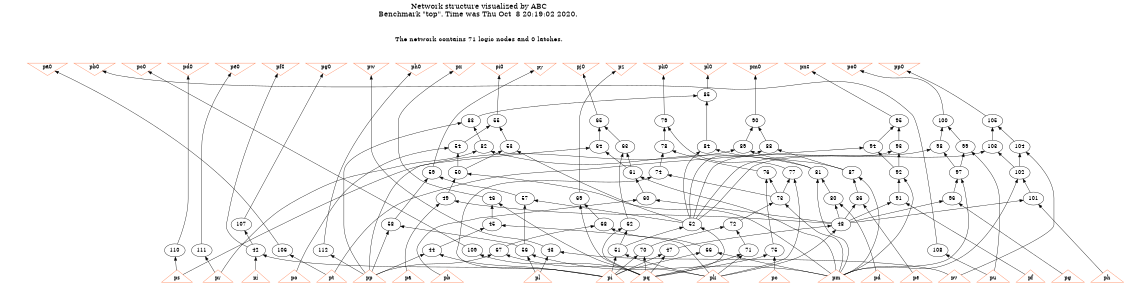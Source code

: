 # Network structure generated by ABC

digraph network {
size = "7.5,10";
center = true;
edge [dir = back];

{
  node [shape = plaintext];
  edge [style = invis];
  LevelTitle1 [label=""];
  LevelTitle2 [label=""];
  Level8 [label = ""];
  Level7 [label = ""];
  Level6 [label = ""];
  Level5 [label = ""];
  Level4 [label = ""];
  Level3 [label = ""];
  Level2 [label = ""];
  Level1 [label = ""];
  Level0 [label = ""];
  LevelTitle1 ->  LevelTitle2 ->  Level8 ->  Level7 ->  Level6 ->  Level5 ->  Level4 ->  Level3 ->  Level2 ->  Level1 ->  Level0;
}

{
  rank = same;
  LevelTitle1;
  title1 [shape=plaintext,
          fontsize=20,
          fontname = "Times-Roman",
          label="Network structure visualized by ABC\nBenchmark \"top\". Time was Thu Oct  8 20:19:02 2020. "
         ];
}

{
  rank = same;
  LevelTitle2;
  title2 [shape=plaintext,
          fontsize=18,
          fontname = "Times-Roman",
          label="The network contains 71 logic nodes and 0 latches.\n"
         ];
}

{
  rank = same;
  Level8;
  Node22 [label = "pa0", shape = invtriangle, color = coral, fillcolor = coral];
  Node23 [label = "pb0", shape = invtriangle, color = coral, fillcolor = coral];
  Node24 [label = "pc0", shape = invtriangle, color = coral, fillcolor = coral];
  Node25 [label = "pd0", shape = invtriangle, color = coral, fillcolor = coral];
  Node26 [label = "pe0", shape = invtriangle, color = coral, fillcolor = coral];
  Node27 [label = "pf0", shape = invtriangle, color = coral, fillcolor = coral];
  Node28 [label = "pg0", shape = invtriangle, color = coral, fillcolor = coral];
  Node29 [label = "pw", shape = invtriangle, color = coral, fillcolor = coral];
  Node30 [label = "ph0", shape = invtriangle, color = coral, fillcolor = coral];
  Node31 [label = "px", shape = invtriangle, color = coral, fillcolor = coral];
  Node32 [label = "pi0", shape = invtriangle, color = coral, fillcolor = coral];
  Node33 [label = "py", shape = invtriangle, color = coral, fillcolor = coral];
  Node34 [label = "pj0", shape = invtriangle, color = coral, fillcolor = coral];
  Node35 [label = "pz", shape = invtriangle, color = coral, fillcolor = coral];
  Node36 [label = "pk0", shape = invtriangle, color = coral, fillcolor = coral];
  Node37 [label = "pl0", shape = invtriangle, color = coral, fillcolor = coral];
  Node38 [label = "pm0", shape = invtriangle, color = coral, fillcolor = coral];
  Node39 [label = "pn0", shape = invtriangle, color = coral, fillcolor = coral];
  Node40 [label = "po0", shape = invtriangle, color = coral, fillcolor = coral];
  Node41 [label = "pp0", shape = invtriangle, color = coral, fillcolor = coral];
}

{
  rank = same;
  Level7;
  Node85 [label = "85\n", shape = ellipse];
}

{
  rank = same;
  Level6;
  Node55 [label = "55\n", shape = ellipse];
  Node65 [label = "65\n", shape = ellipse];
  Node79 [label = "79\n", shape = ellipse];
  Node83 [label = "83\n", shape = ellipse];
  Node90 [label = "90\n", shape = ellipse];
  Node95 [label = "95\n", shape = ellipse];
  Node100 [label = "100\n", shape = ellipse];
  Node105 [label = "105\n", shape = ellipse];
}

{
  rank = same;
  Level5;
  Node53 [label = "53\n", shape = ellipse];
  Node54 [label = "54\n", shape = ellipse];
  Node63 [label = "63\n", shape = ellipse];
  Node64 [label = "64\n", shape = ellipse];
  Node78 [label = "78\n", shape = ellipse];
  Node82 [label = "82\n", shape = ellipse];
  Node84 [label = "84\n", shape = ellipse];
  Node88 [label = "88\n", shape = ellipse];
  Node89 [label = "89\n", shape = ellipse];
  Node93 [label = "93\n", shape = ellipse];
  Node94 [label = "94\n", shape = ellipse];
  Node98 [label = "98\n", shape = ellipse];
  Node99 [label = "99\n", shape = ellipse];
  Node103 [label = "103\n", shape = ellipse];
  Node104 [label = "104\n", shape = ellipse];
}

{
  rank = same;
  Level4;
  Node50 [label = "50\n", shape = ellipse];
  Node59 [label = "59\n", shape = ellipse];
  Node61 [label = "61\n", shape = ellipse];
  Node74 [label = "74\n", shape = ellipse];
  Node76 [label = "76\n", shape = ellipse];
  Node77 [label = "77\n", shape = ellipse];
  Node81 [label = "81\n", shape = ellipse];
  Node87 [label = "87\n", shape = ellipse];
  Node92 [label = "92\n", shape = ellipse];
  Node97 [label = "97\n", shape = ellipse];
  Node102 [label = "102\n", shape = ellipse];
}

{
  rank = same;
  Level3;
  Node46 [label = "46\n", shape = ellipse];
  Node49 [label = "49\n", shape = ellipse];
  Node57 [label = "57\n", shape = ellipse];
  Node60 [label = "60\n", shape = ellipse];
  Node69 [label = "69\n", shape = ellipse];
  Node73 [label = "73\n", shape = ellipse];
  Node80 [label = "80\n", shape = ellipse];
  Node86 [label = "86\n", shape = ellipse];
  Node91 [label = "91\n", shape = ellipse];
  Node96 [label = "96\n", shape = ellipse];
  Node101 [label = "101\n", shape = ellipse];
}

{
  rank = same;
  Level2;
  Node45 [label = "45\n", shape = ellipse];
  Node48 [label = "48\n", shape = ellipse];
  Node52 [label = "52\n", shape = ellipse];
  Node58 [label = "58\n", shape = ellipse];
  Node62 [label = "62\n", shape = ellipse];
  Node68 [label = "68\n", shape = ellipse];
  Node72 [label = "72\n", shape = ellipse];
  Node107 [label = "107\n", shape = ellipse];
}

{
  rank = same;
  Level1;
  Node42 [label = "42\n", shape = ellipse];
  Node43 [label = "43\n", shape = ellipse];
  Node44 [label = "44\n", shape = ellipse];
  Node47 [label = "47\n", shape = ellipse];
  Node51 [label = "51\n", shape = ellipse];
  Node56 [label = "56\n", shape = ellipse];
  Node66 [label = "66\n", shape = ellipse];
  Node67 [label = "67\n", shape = ellipse];
  Node70 [label = "70\n", shape = ellipse];
  Node71 [label = "71\n", shape = ellipse];
  Node75 [label = "75\n", shape = ellipse];
  Node106 [label = "106\n", shape = ellipse];
  Node108 [label = "108\n", shape = ellipse];
  Node109 [label = "109\n", shape = ellipse];
  Node110 [label = "110\n", shape = ellipse];
  Node111 [label = "111\n", shape = ellipse];
  Node112 [label = "112\n", shape = ellipse];
}

{
  rank = same;
  Level0;
  Node1 [label = "pp", shape = triangle, color = coral, fillcolor = coral];
  Node2 [label = "pq", shape = triangle, color = coral, fillcolor = coral];
  Node3 [label = "pr", shape = triangle, color = coral, fillcolor = coral];
  Node4 [label = "ps", shape = triangle, color = coral, fillcolor = coral];
  Node5 [label = "pt", shape = triangle, color = coral, fillcolor = coral];
  Node6 [label = "pu", shape = triangle, color = coral, fillcolor = coral];
  Node7 [label = "pv", shape = triangle, color = coral, fillcolor = coral];
  Node8 [label = "pa", shape = triangle, color = coral, fillcolor = coral];
  Node9 [label = "pb", shape = triangle, color = coral, fillcolor = coral];
  Node10 [label = "pc", shape = triangle, color = coral, fillcolor = coral];
  Node11 [label = "pd", shape = triangle, color = coral, fillcolor = coral];
  Node12 [label = "pe", shape = triangle, color = coral, fillcolor = coral];
  Node13 [label = "pf", shape = triangle, color = coral, fillcolor = coral];
  Node14 [label = "pg", shape = triangle, color = coral, fillcolor = coral];
  Node15 [label = "ph", shape = triangle, color = coral, fillcolor = coral];
  Node16 [label = "pi", shape = triangle, color = coral, fillcolor = coral];
  Node17 [label = "pj", shape = triangle, color = coral, fillcolor = coral];
  Node18 [label = "pk", shape = triangle, color = coral, fillcolor = coral];
  Node19 [label = "pl", shape = triangle, color = coral, fillcolor = coral];
  Node20 [label = "pm", shape = triangle, color = coral, fillcolor = coral];
  Node21 [label = "po", shape = triangle, color = coral, fillcolor = coral];
}

title1 -> title2 [style = invis];
title2 -> Node22 [style = invis];
title2 -> Node23 [style = invis];
title2 -> Node24 [style = invis];
title2 -> Node25 [style = invis];
title2 -> Node26 [style = invis];
title2 -> Node27 [style = invis];
title2 -> Node28 [style = invis];
title2 -> Node29 [style = invis];
title2 -> Node30 [style = invis];
title2 -> Node31 [style = invis];
title2 -> Node32 [style = invis];
title2 -> Node33 [style = invis];
title2 -> Node34 [style = invis];
title2 -> Node35 [style = invis];
title2 -> Node36 [style = invis];
title2 -> Node37 [style = invis];
title2 -> Node38 [style = invis];
title2 -> Node39 [style = invis];
title2 -> Node40 [style = invis];
title2 -> Node41 [style = invis];
Node22 -> Node23 [style = invis];
Node23 -> Node24 [style = invis];
Node24 -> Node25 [style = invis];
Node25 -> Node26 [style = invis];
Node26 -> Node27 [style = invis];
Node27 -> Node28 [style = invis];
Node28 -> Node29 [style = invis];
Node29 -> Node30 [style = invis];
Node30 -> Node31 [style = invis];
Node31 -> Node32 [style = invis];
Node32 -> Node33 [style = invis];
Node33 -> Node34 [style = invis];
Node34 -> Node35 [style = invis];
Node35 -> Node36 [style = invis];
Node36 -> Node37 [style = invis];
Node37 -> Node38 [style = invis];
Node38 -> Node39 [style = invis];
Node39 -> Node40 [style = invis];
Node40 -> Node41 [style = invis];
Node22 -> Node106 [style = solid];
Node23 -> Node108 [style = solid];
Node24 -> Node109 [style = solid];
Node25 -> Node110 [style = solid];
Node26 -> Node111 [style = solid];
Node27 -> Node42 [style = solid];
Node28 -> Node107 [style = solid];
Node29 -> Node43 [style = solid];
Node30 -> Node112 [style = solid];
Node31 -> Node46 [style = solid];
Node32 -> Node55 [style = solid];
Node33 -> Node59 [style = solid];
Node34 -> Node65 [style = solid];
Node35 -> Node69 [style = solid];
Node36 -> Node79 [style = solid];
Node37 -> Node85 [style = solid];
Node38 -> Node90 [style = solid];
Node39 -> Node95 [style = solid];
Node40 -> Node100 [style = solid];
Node41 -> Node105 [style = solid];
Node42 -> Node16 [style = solid];
Node42 -> Node17 [style = solid];
Node43 -> Node7 [style = solid];
Node43 -> Node19 [style = solid];
Node44 -> Node1 [style = solid];
Node44 -> Node16 [style = solid];
Node45 -> Node18 [style = solid];
Node45 -> Node44 [style = solid];
Node46 -> Node2 [style = solid];
Node46 -> Node45 [style = solid];
Node47 -> Node2 [style = solid];
Node47 -> Node16 [style = solid];
Node48 -> Node18 [style = solid];
Node48 -> Node47 [style = solid];
Node49 -> Node8 [style = solid];
Node49 -> Node48 [style = solid];
Node50 -> Node20 [style = solid];
Node50 -> Node49 [style = solid];
Node51 -> Node16 [style = solid];
Node51 -> Node18 [style = solid];
Node52 -> Node2 [style = solid];
Node52 -> Node51 [style = solid];
Node53 -> Node50 [style = solid];
Node53 -> Node52 [style = solid];
Node54 -> Node21 [style = solid];
Node54 -> Node50 [style = solid];
Node55 -> Node53 [style = solid];
Node55 -> Node54 [style = solid];
Node56 -> Node19 [style = solid];
Node56 -> Node20 [style = solid];
Node57 -> Node52 [style = solid];
Node57 -> Node56 [style = solid];
Node58 -> Node1 [style = solid];
Node58 -> Node56 [style = solid];
Node59 -> Node57 [style = solid];
Node59 -> Node58 [style = solid];
Node60 -> Node9 [style = solid];
Node60 -> Node48 [style = solid];
Node61 -> Node20 [style = solid];
Node61 -> Node60 [style = solid];
Node62 -> Node2 [style = solid];
Node62 -> Node51 [style = solid];
Node63 -> Node61 [style = solid];
Node63 -> Node62 [style = solid];
Node64 -> Node1 [style = solid];
Node64 -> Node61 [style = solid];
Node65 -> Node63 [style = solid];
Node65 -> Node64 [style = solid];
Node66 -> Node16 [style = solid];
Node66 -> Node20 [style = solid];
Node67 -> Node1 [style = solid];
Node67 -> Node18 [style = solid];
Node68 -> Node66 [style = solid];
Node68 -> Node67 [style = solid];
Node69 -> Node2 [style = solid];
Node69 -> Node68 [style = solid];
Node70 -> Node2 [style = solid];
Node70 -> Node16 [style = solid];
Node71 -> Node2 [style = solid];
Node71 -> Node18 [style = solid];
Node72 -> Node70 [style = solid];
Node72 -> Node71 [style = solid];
Node73 -> Node20 [style = solid];
Node73 -> Node72 [style = solid];
Node74 -> Node16 [style = solid];
Node74 -> Node73 [style = solid];
Node75 -> Node2 [style = solid];
Node75 -> Node10 [style = solid];
Node76 -> Node73 [style = solid];
Node76 -> Node75 [style = solid];
Node77 -> Node18 [style = solid];
Node77 -> Node73 [style = solid];
Node78 -> Node74 [style = solid];
Node78 -> Node76 [style = solid];
Node79 -> Node77 [style = solid];
Node79 -> Node78 [style = solid];
Node80 -> Node11 [style = solid];
Node80 -> Node48 [style = solid];
Node81 -> Node20 [style = solid];
Node81 -> Node80 [style = solid];
Node82 -> Node3 [style = solid];
Node82 -> Node81 [style = solid];
Node83 -> Node1 [style = solid];
Node83 -> Node82 [style = solid];
Node84 -> Node52 [style = solid];
Node84 -> Node81 [style = solid];
Node85 -> Node83 [style = solid];
Node85 -> Node84 [style = solid];
Node86 -> Node12 [style = solid];
Node86 -> Node48 [style = solid];
Node87 -> Node20 [style = solid];
Node87 -> Node86 [style = solid];
Node88 -> Node52 [style = solid];
Node88 -> Node87 [style = solid];
Node89 -> Node4 [style = solid];
Node89 -> Node87 [style = solid];
Node90 -> Node88 [style = solid];
Node90 -> Node89 [style = solid];
Node91 -> Node13 [style = solid];
Node91 -> Node48 [style = solid];
Node92 -> Node20 [style = solid];
Node92 -> Node91 [style = solid];
Node93 -> Node52 [style = solid];
Node93 -> Node92 [style = solid];
Node94 -> Node5 [style = solid];
Node94 -> Node92 [style = solid];
Node95 -> Node93 [style = solid];
Node95 -> Node94 [style = solid];
Node96 -> Node14 [style = solid];
Node96 -> Node48 [style = solid];
Node97 -> Node20 [style = solid];
Node97 -> Node96 [style = solid];
Node98 -> Node52 [style = solid];
Node98 -> Node97 [style = solid];
Node99 -> Node6 [style = solid];
Node99 -> Node97 [style = solid];
Node100 -> Node98 [style = solid];
Node100 -> Node99 [style = solid];
Node101 -> Node15 [style = solid];
Node101 -> Node48 [style = solid];
Node102 -> Node20 [style = solid];
Node102 -> Node101 [style = solid];
Node103 -> Node52 [style = solid];
Node103 -> Node102 [style = solid];
Node104 -> Node7 [style = solid];
Node104 -> Node102 [style = solid];
Node105 -> Node103 [style = solid];
Node105 -> Node104 [style = solid];
Node106 -> Node5 [style = solid];
Node107 -> Node42 [style = solid];
Node108 -> Node6 [style = solid];
Node109 -> Node2 [style = solid];
Node110 -> Node4 [style = solid];
Node111 -> Node3 [style = solid];
Node112 -> Node1 [style = solid];
}


